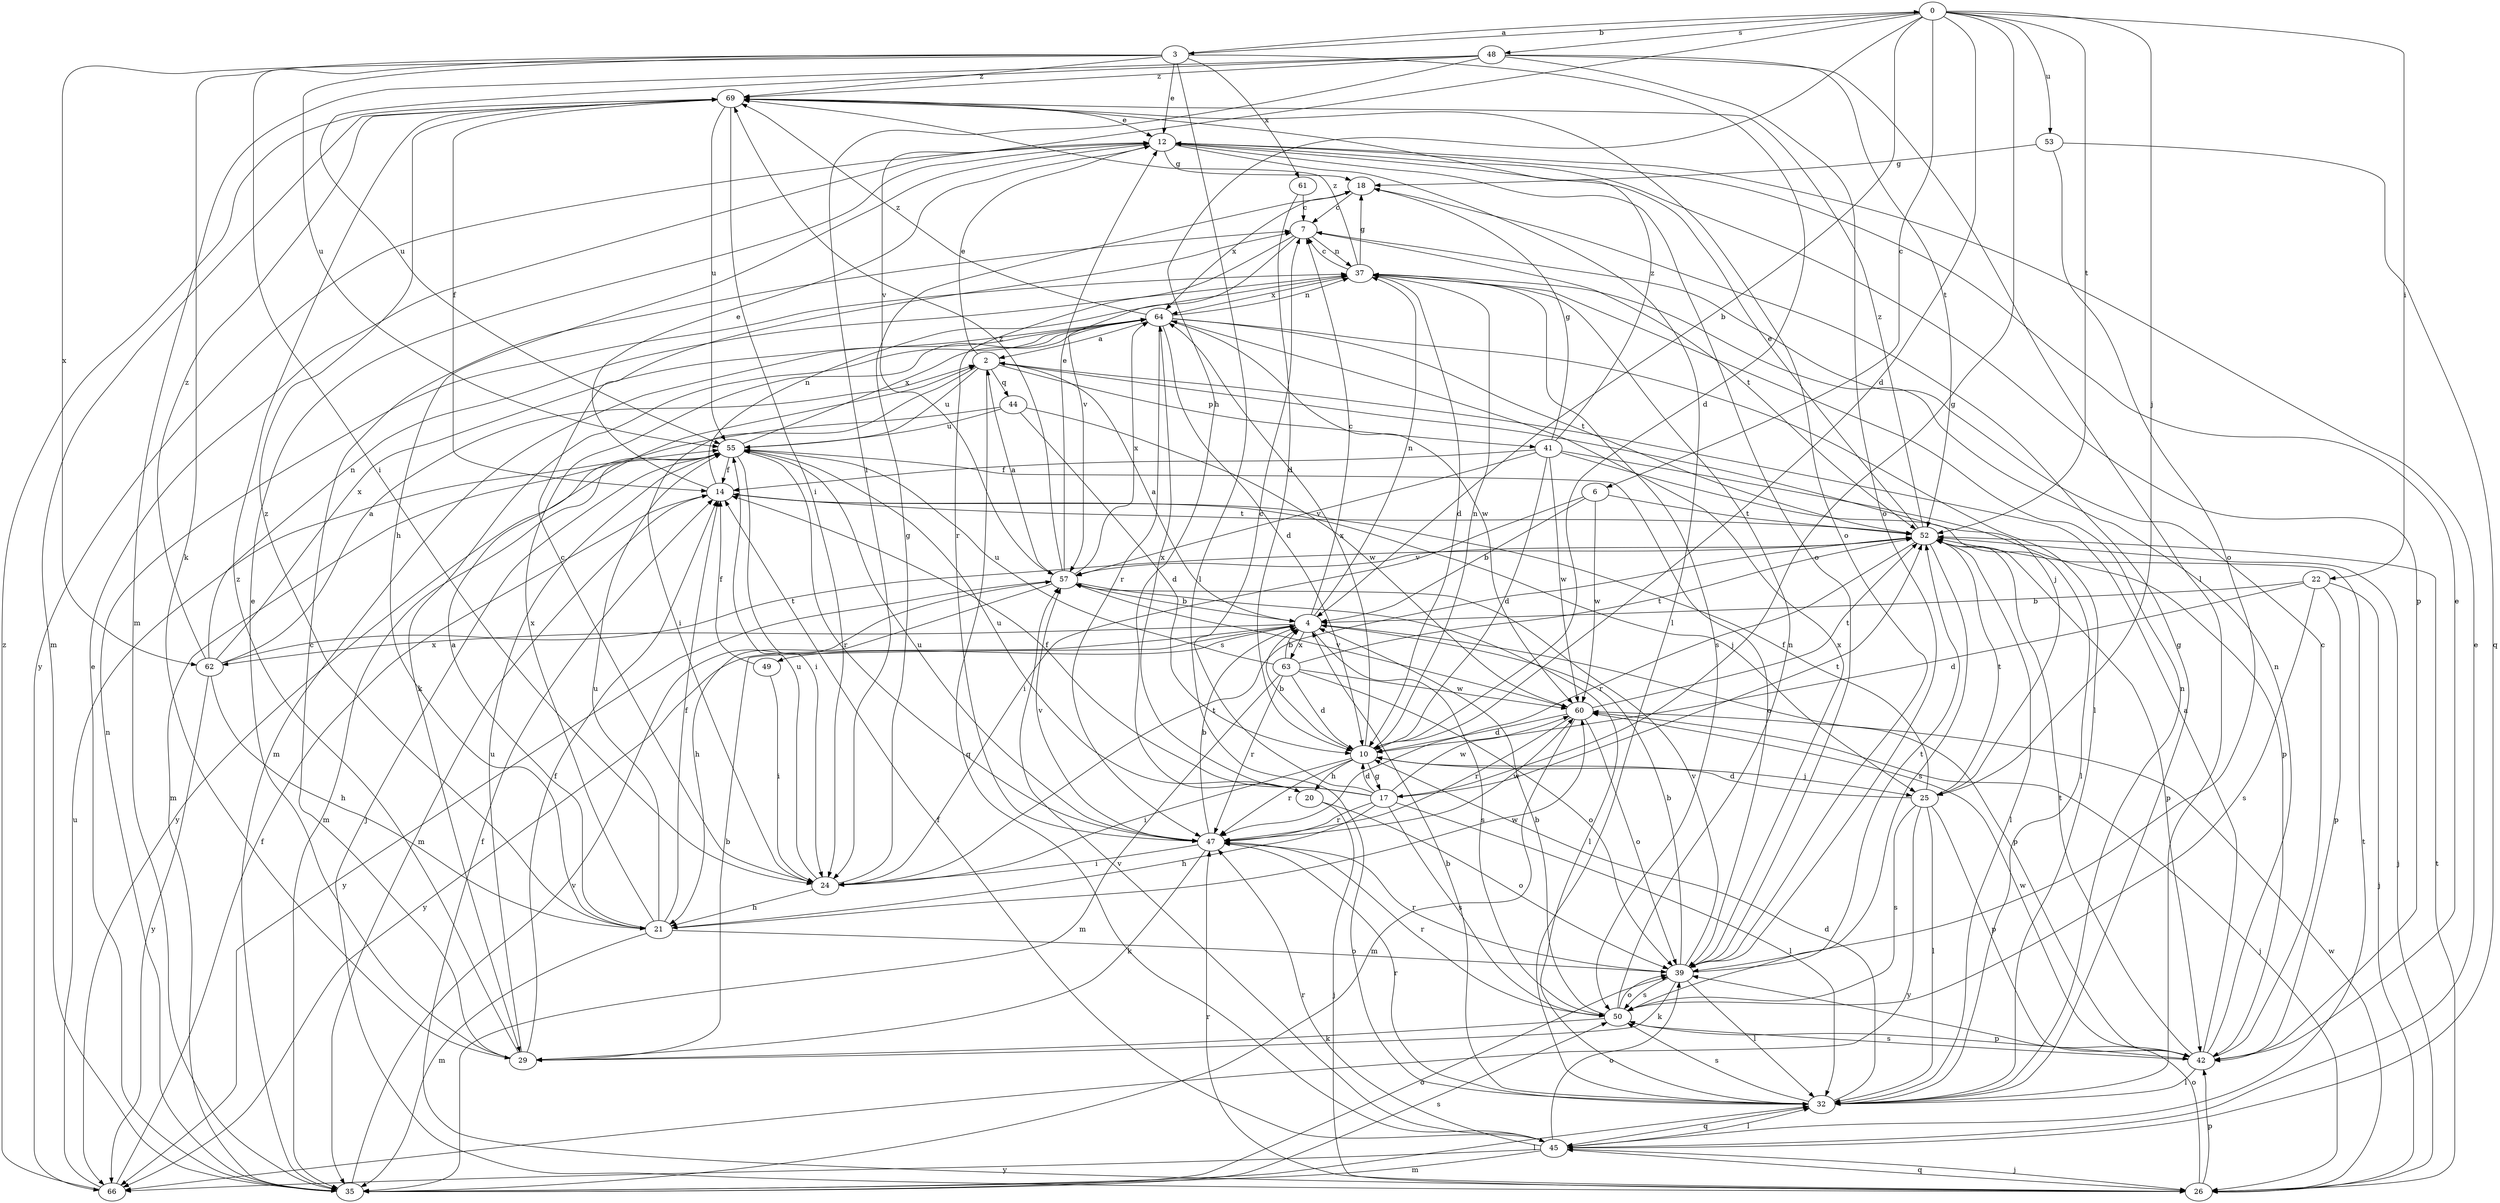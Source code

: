 strict digraph  {
0;
2;
3;
4;
6;
7;
10;
12;
14;
17;
18;
20;
21;
22;
24;
25;
26;
29;
32;
35;
37;
39;
41;
42;
44;
45;
47;
48;
49;
50;
52;
53;
55;
57;
60;
61;
62;
63;
64;
66;
69;
0 -> 3  [label=b];
0 -> 4  [label=b];
0 -> 6  [label=c];
0 -> 10  [label=d];
0 -> 17  [label=g];
0 -> 20  [label=h];
0 -> 22  [label=i];
0 -> 25  [label=j];
0 -> 48  [label=s];
0 -> 52  [label=t];
0 -> 53  [label=u];
0 -> 57  [label=v];
2 -> 12  [label=e];
2 -> 24  [label=i];
2 -> 25  [label=j];
2 -> 41  [label=p];
2 -> 44  [label=q];
2 -> 45  [label=q];
2 -> 55  [label=u];
3 -> 0  [label=a];
3 -> 10  [label=d];
3 -> 12  [label=e];
3 -> 24  [label=i];
3 -> 29  [label=k];
3 -> 32  [label=l];
3 -> 55  [label=u];
3 -> 61  [label=x];
3 -> 62  [label=x];
3 -> 69  [label=z];
4 -> 2  [label=a];
4 -> 7  [label=c];
4 -> 37  [label=n];
4 -> 42  [label=p];
4 -> 49  [label=s];
4 -> 50  [label=s];
4 -> 62  [label=x];
4 -> 63  [label=x];
4 -> 66  [label=y];
6 -> 4  [label=b];
6 -> 24  [label=i];
6 -> 52  [label=t];
6 -> 60  [label=w];
7 -> 37  [label=n];
7 -> 47  [label=r];
7 -> 52  [label=t];
7 -> 57  [label=v];
10 -> 4  [label=b];
10 -> 17  [label=g];
10 -> 20  [label=h];
10 -> 24  [label=i];
10 -> 25  [label=j];
10 -> 37  [label=n];
10 -> 47  [label=r];
10 -> 64  [label=x];
12 -> 18  [label=g];
12 -> 21  [label=h];
12 -> 32  [label=l];
12 -> 39  [label=o];
12 -> 42  [label=p];
12 -> 66  [label=y];
14 -> 12  [label=e];
14 -> 25  [label=j];
14 -> 35  [label=m];
14 -> 37  [label=n];
14 -> 52  [label=t];
17 -> 7  [label=c];
17 -> 10  [label=d];
17 -> 14  [label=f];
17 -> 21  [label=h];
17 -> 32  [label=l];
17 -> 47  [label=r];
17 -> 50  [label=s];
17 -> 52  [label=t];
17 -> 60  [label=w];
17 -> 64  [label=x];
18 -> 7  [label=c];
18 -> 64  [label=x];
20 -> 26  [label=j];
20 -> 39  [label=o];
20 -> 55  [label=u];
21 -> 2  [label=a];
21 -> 14  [label=f];
21 -> 35  [label=m];
21 -> 39  [label=o];
21 -> 55  [label=u];
21 -> 60  [label=w];
21 -> 64  [label=x];
21 -> 69  [label=z];
22 -> 4  [label=b];
22 -> 10  [label=d];
22 -> 26  [label=j];
22 -> 42  [label=p];
22 -> 50  [label=s];
24 -> 7  [label=c];
24 -> 18  [label=g];
24 -> 21  [label=h];
24 -> 52  [label=t];
24 -> 55  [label=u];
25 -> 10  [label=d];
25 -> 14  [label=f];
25 -> 32  [label=l];
25 -> 42  [label=p];
25 -> 50  [label=s];
25 -> 52  [label=t];
25 -> 66  [label=y];
26 -> 14  [label=f];
26 -> 39  [label=o];
26 -> 42  [label=p];
26 -> 45  [label=q];
26 -> 47  [label=r];
26 -> 52  [label=t];
26 -> 60  [label=w];
29 -> 4  [label=b];
29 -> 7  [label=c];
29 -> 12  [label=e];
29 -> 14  [label=f];
29 -> 55  [label=u];
29 -> 69  [label=z];
32 -> 4  [label=b];
32 -> 10  [label=d];
32 -> 18  [label=g];
32 -> 37  [label=n];
32 -> 45  [label=q];
32 -> 47  [label=r];
32 -> 50  [label=s];
35 -> 12  [label=e];
35 -> 32  [label=l];
35 -> 37  [label=n];
35 -> 39  [label=o];
35 -> 50  [label=s];
35 -> 57  [label=v];
37 -> 7  [label=c];
37 -> 10  [label=d];
37 -> 18  [label=g];
37 -> 50  [label=s];
37 -> 64  [label=x];
37 -> 69  [label=z];
39 -> 4  [label=b];
39 -> 29  [label=k];
39 -> 32  [label=l];
39 -> 47  [label=r];
39 -> 50  [label=s];
39 -> 52  [label=t];
39 -> 57  [label=v];
39 -> 64  [label=x];
41 -> 10  [label=d];
41 -> 14  [label=f];
41 -> 18  [label=g];
41 -> 32  [label=l];
41 -> 42  [label=p];
41 -> 57  [label=v];
41 -> 60  [label=w];
41 -> 69  [label=z];
42 -> 2  [label=a];
42 -> 7  [label=c];
42 -> 12  [label=e];
42 -> 32  [label=l];
42 -> 37  [label=n];
42 -> 50  [label=s];
42 -> 52  [label=t];
42 -> 60  [label=w];
44 -> 10  [label=d];
44 -> 35  [label=m];
44 -> 55  [label=u];
44 -> 60  [label=w];
45 -> 12  [label=e];
45 -> 14  [label=f];
45 -> 26  [label=j];
45 -> 32  [label=l];
45 -> 35  [label=m];
45 -> 39  [label=o];
45 -> 47  [label=r];
45 -> 52  [label=t];
45 -> 57  [label=v];
45 -> 66  [label=y];
47 -> 4  [label=b];
47 -> 24  [label=i];
47 -> 29  [label=k];
47 -> 55  [label=u];
47 -> 57  [label=v];
47 -> 60  [label=w];
48 -> 24  [label=i];
48 -> 32  [label=l];
48 -> 35  [label=m];
48 -> 39  [label=o];
48 -> 52  [label=t];
48 -> 55  [label=u];
48 -> 69  [label=z];
49 -> 14  [label=f];
49 -> 24  [label=i];
50 -> 4  [label=b];
50 -> 29  [label=k];
50 -> 37  [label=n];
50 -> 39  [label=o];
50 -> 42  [label=p];
50 -> 47  [label=r];
52 -> 12  [label=e];
52 -> 26  [label=j];
52 -> 32  [label=l];
52 -> 42  [label=p];
52 -> 47  [label=r];
52 -> 50  [label=s];
52 -> 57  [label=v];
52 -> 69  [label=z];
53 -> 18  [label=g];
53 -> 39  [label=o];
53 -> 45  [label=q];
55 -> 14  [label=f];
55 -> 24  [label=i];
55 -> 26  [label=j];
55 -> 35  [label=m];
55 -> 39  [label=o];
55 -> 47  [label=r];
55 -> 64  [label=x];
55 -> 66  [label=y];
57 -> 2  [label=a];
57 -> 4  [label=b];
57 -> 12  [label=e];
57 -> 21  [label=h];
57 -> 32  [label=l];
57 -> 64  [label=x];
57 -> 66  [label=y];
57 -> 69  [label=z];
60 -> 10  [label=d];
60 -> 26  [label=j];
60 -> 35  [label=m];
60 -> 39  [label=o];
60 -> 47  [label=r];
60 -> 52  [label=t];
60 -> 57  [label=v];
61 -> 7  [label=c];
61 -> 10  [label=d];
62 -> 2  [label=a];
62 -> 21  [label=h];
62 -> 37  [label=n];
62 -> 52  [label=t];
62 -> 64  [label=x];
62 -> 66  [label=y];
62 -> 69  [label=z];
63 -> 4  [label=b];
63 -> 10  [label=d];
63 -> 35  [label=m];
63 -> 39  [label=o];
63 -> 47  [label=r];
63 -> 52  [label=t];
63 -> 55  [label=u];
63 -> 60  [label=w];
64 -> 2  [label=a];
64 -> 10  [label=d];
64 -> 29  [label=k];
64 -> 32  [label=l];
64 -> 35  [label=m];
64 -> 37  [label=n];
64 -> 47  [label=r];
64 -> 52  [label=t];
64 -> 60  [label=w];
64 -> 69  [label=z];
66 -> 14  [label=f];
66 -> 55  [label=u];
66 -> 69  [label=z];
69 -> 12  [label=e];
69 -> 14  [label=f];
69 -> 24  [label=i];
69 -> 35  [label=m];
69 -> 39  [label=o];
69 -> 55  [label=u];
}
